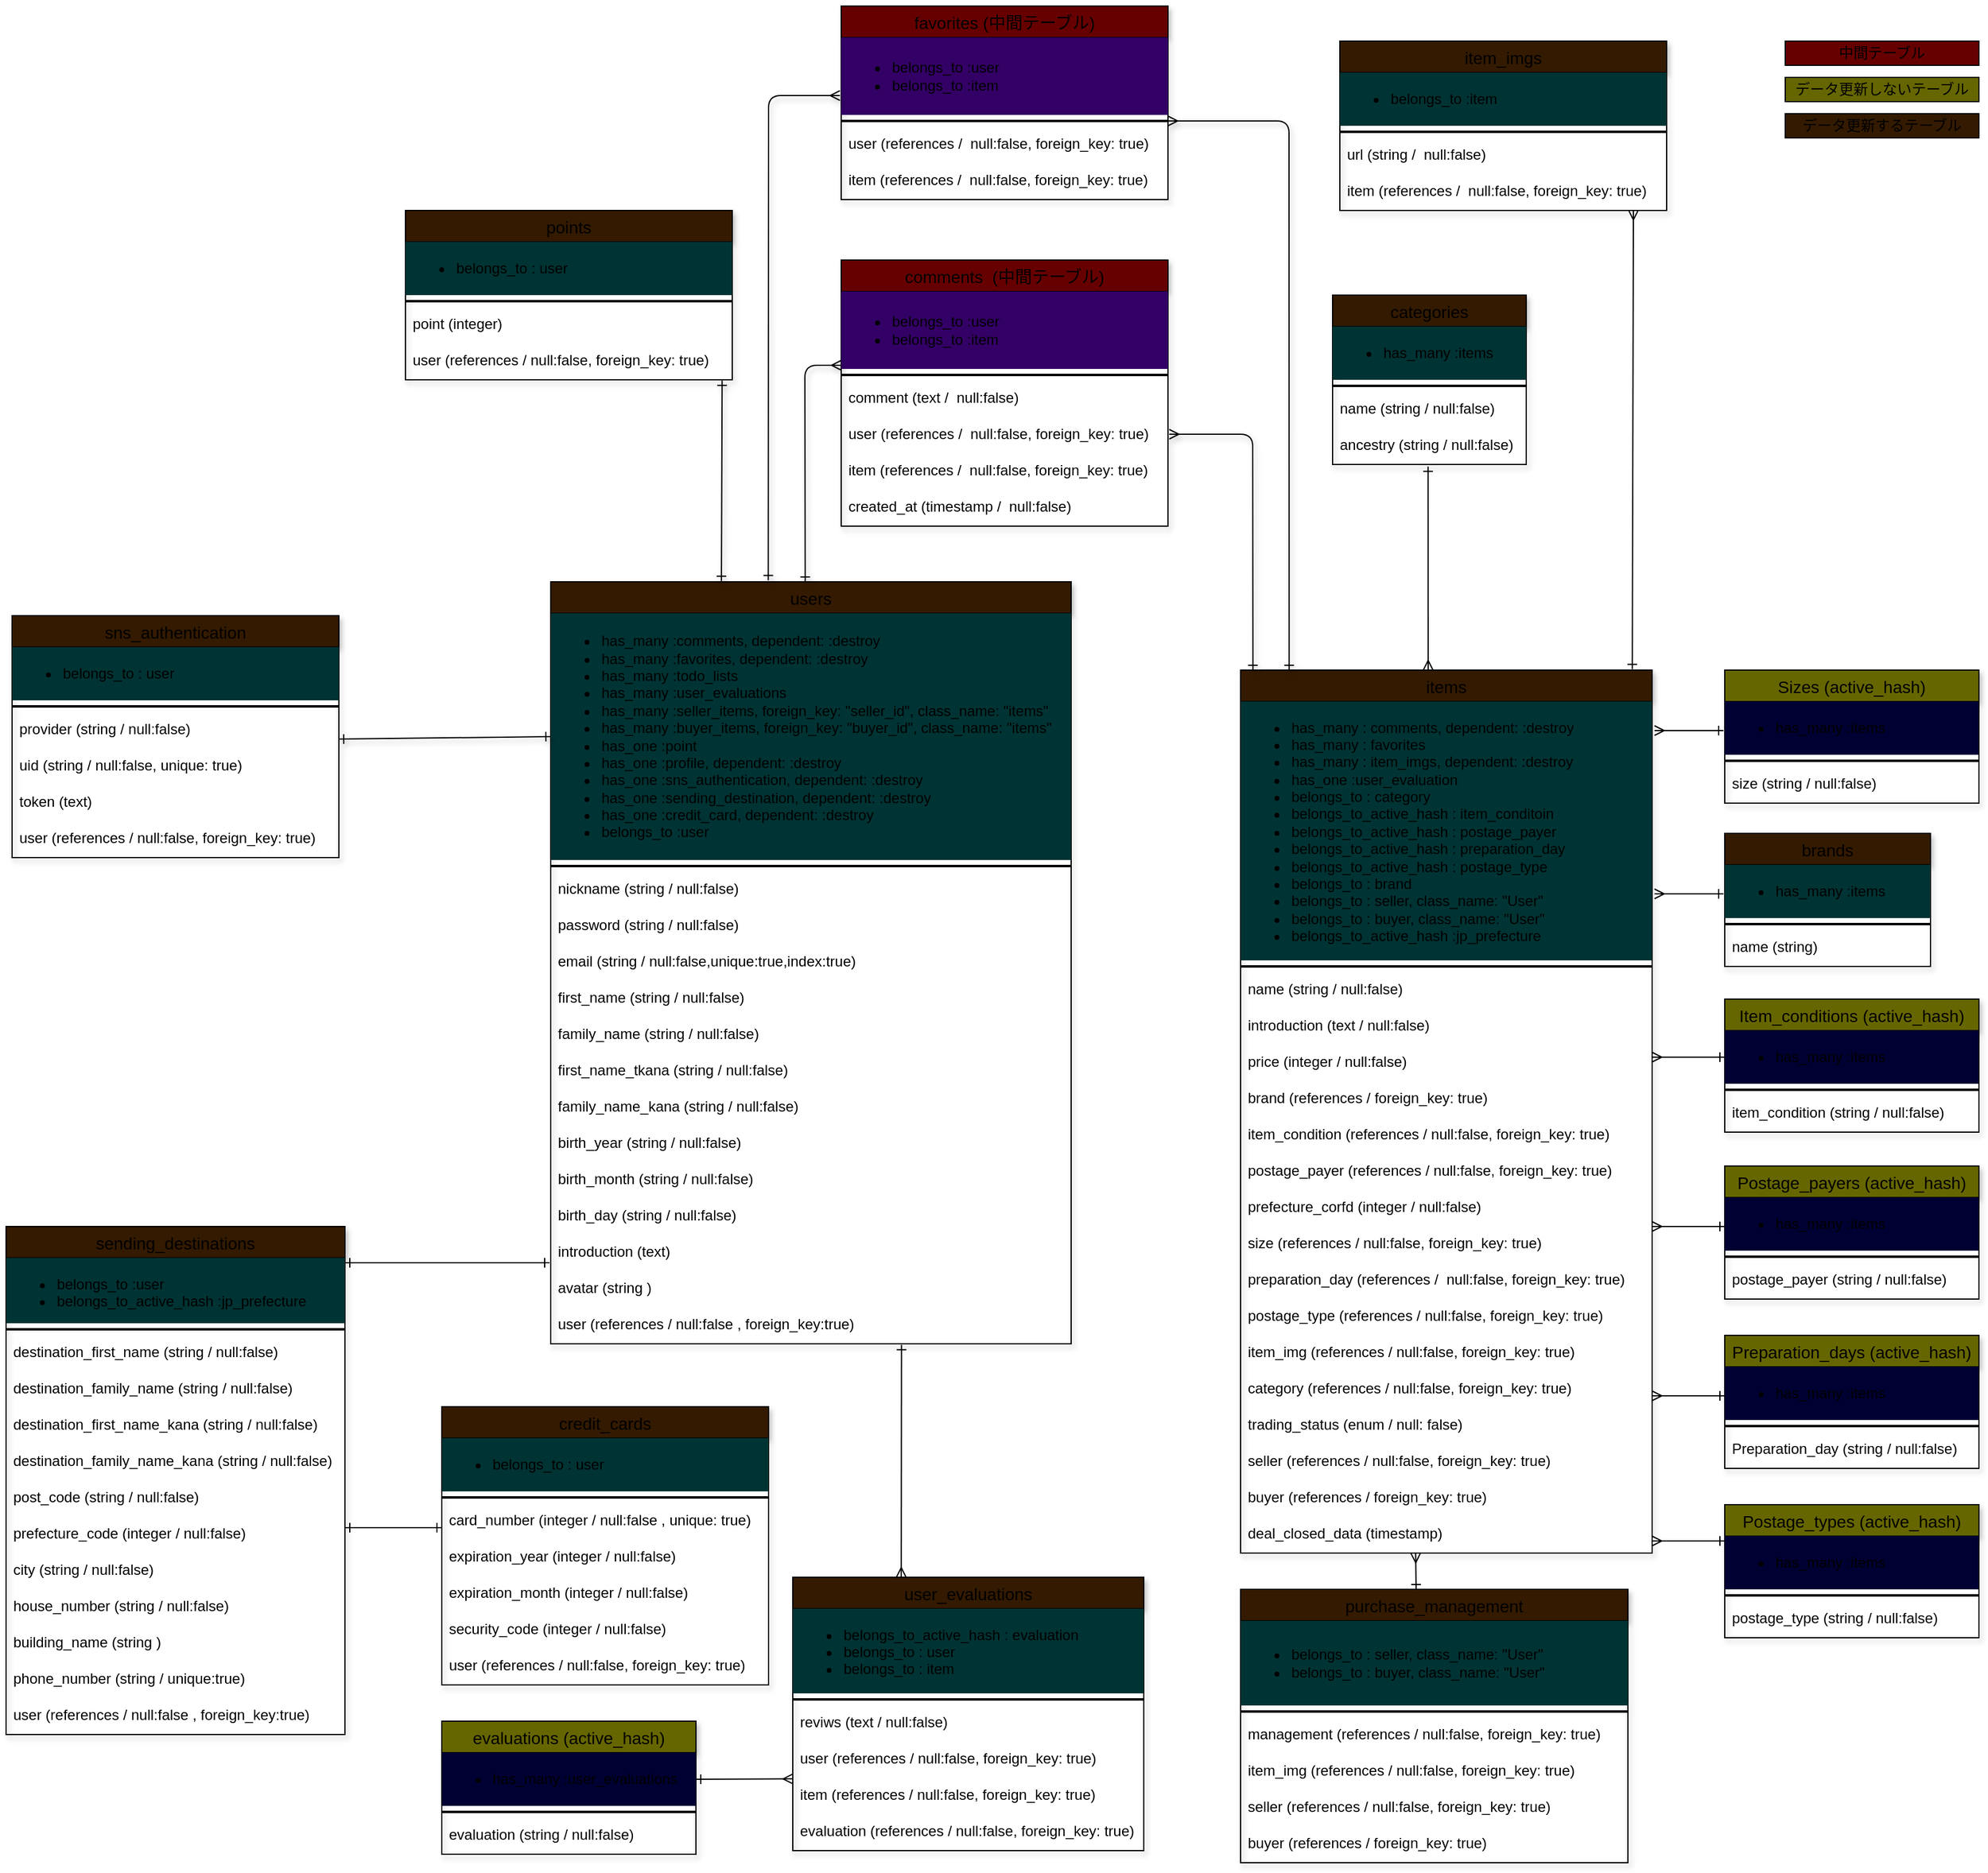 <mxfile version="13.6.5">
    <diagram id="ypBz1c1ffzM5y-je0Srr" name="ページ1">
        <mxGraphModel dx="1105" dy="2814" grid="1" gridSize="10" guides="1" tooltips="1" connect="1" arrows="0" fold="1" page="1" pageScale="1" pageWidth="827" pageHeight="1169" math="0" shadow="0">
            <root>
                <mxCell id="0"/>
                <mxCell id="1" parent="0"/>
                <mxCell id="211" value="items" style="swimlane;fontStyle=0;childLayout=stackLayout;horizontal=1;startSize=26;horizontalStack=0;resizeParent=1;resizeParentMax=0;resizeLast=0;collapsible=1;marginBottom=0;align=center;fontSize=14;shadow=1;fillColor=#331A00;" parent="1" vertex="1">
                    <mxGeometry x="200" y="-990" width="340" height="730" as="geometry">
                        <mxRectangle x="170" y="130" width="50" height="26" as="alternateBounds"/>
                    </mxGeometry>
                </mxCell>
                <mxCell id="212" value="&lt;ul&gt;&lt;li style=&quot;box-sizing: inherit ; margin: 0px ; padding-top: 0px ; padding-bottom: 0px&quot;&gt;has_many : comments, dependent: :destroy&lt;/li&gt;&lt;li style=&quot;box-sizing: inherit ; margin: 0px ; padding-top: 0px ; padding-bottom: 0px&quot;&gt;has_many : favorites&lt;/li&gt;&lt;li style=&quot;box-sizing: inherit ; margin: 0px ; padding-top: 0px ; padding-bottom: 0px&quot;&gt;has_many : item_imgs, dependent: :destroy&lt;/li&gt;&lt;li style=&quot;box-sizing: inherit ; margin: 0px ; padding-top: 0px ; padding-bottom: 0px&quot;&gt;has_one :user_evaluation&lt;/li&gt;&lt;li style=&quot;box-sizing: inherit ; margin: 0px ; padding-top: 0px ; padding-bottom: 0px&quot;&gt;belongs_to : category&lt;/li&gt;&lt;li style=&quot;box-sizing: inherit ; margin: 0px ; padding-top: 0px ; padding-bottom: 0px&quot;&gt;belongs_to_active_hash : item_conditoin&lt;br&gt;&lt;/li&gt;&lt;li style=&quot;box-sizing: inherit ; margin: 0px ; padding-top: 0px ; padding-bottom: 0px&quot;&gt;belongs_to_active_hash : postage_payer&lt;br&gt;&lt;/li&gt;&lt;li style=&quot;box-sizing: inherit ; margin: 0px ; padding-top: 0px ; padding-bottom: 0px&quot;&gt;belongs_to_active_hash : preparation_day&lt;br&gt;&lt;/li&gt;&lt;li style=&quot;box-sizing: inherit ; margin: 0px ; padding-top: 0px ; padding-bottom: 0px&quot;&gt;belongs_to_active_hash : postage_type&lt;br&gt;&lt;/li&gt;&lt;li style=&quot;box-sizing: inherit ; margin: 0px ; padding-top: 0px ; padding-bottom: 0px&quot;&gt;belongs_to : brand&lt;br&gt;&lt;/li&gt;&lt;li style=&quot;box-sizing: inherit ; margin: 0px ; padding-top: 0px ; padding-bottom: 0px&quot;&gt;belongs_to : seller, class_name: &quot;User&quot;&lt;/li&gt;&lt;li style=&quot;box-sizing: inherit ; margin: 0px ; padding-top: 0px ; padding-bottom: 0px&quot;&gt;belongs_to : buyer, class_name: &quot;User&quot;&lt;/li&gt;&lt;li style=&quot;box-sizing: inherit ; margin: 0px ; padding-top: 0px ; padding-bottom: 0px&quot;&gt;belongs_to_active_hash :jp_prefecture&lt;/li&gt;&lt;/ul&gt;" style="text;strokeColor=none;fillColor=#003333;html=1;whiteSpace=wrap;verticalAlign=middle;overflow=hidden;" parent="211" vertex="1">
                    <mxGeometry y="26" width="340" height="214" as="geometry"/>
                </mxCell>
                <mxCell id="213" value="" style="line;strokeWidth=2;html=1;" parent="211" vertex="1">
                    <mxGeometry y="240" width="340" height="10" as="geometry"/>
                </mxCell>
                <mxCell id="214" value="name (string / null:false)" style="text;strokeColor=none;fillColor=none;spacingLeft=4;spacingRight=4;overflow=hidden;rotatable=0;points=[[0,0.5],[1,0.5]];portConstraint=eastwest;fontSize=12;" parent="211" vertex="1">
                    <mxGeometry y="250" width="340" height="30" as="geometry"/>
                </mxCell>
                <mxCell id="215" value="introduction (text / null:false)" style="text;strokeColor=none;fillColor=none;spacingLeft=4;spacingRight=4;overflow=hidden;rotatable=0;points=[[0,0.5],[1,0.5]];portConstraint=eastwest;fontSize=12;" parent="211" vertex="1">
                    <mxGeometry y="280" width="340" height="30" as="geometry"/>
                </mxCell>
                <mxCell id="216" value="price (integer / null:false)" style="text;strokeColor=none;fillColor=none;spacingLeft=4;spacingRight=4;overflow=hidden;rotatable=0;points=[[0,0.5],[1,0.5]];portConstraint=eastwest;fontSize=12;" parent="211" vertex="1">
                    <mxGeometry y="310" width="340" height="30" as="geometry"/>
                </mxCell>
                <mxCell id="217" value="brand (references / foreign_key: true)" style="text;strokeColor=none;fillColor=none;spacingLeft=4;spacingRight=4;overflow=hidden;rotatable=0;points=[[0,0.5],[1,0.5]];portConstraint=eastwest;fontSize=12;" parent="211" vertex="1">
                    <mxGeometry y="340" width="340" height="30" as="geometry"/>
                </mxCell>
                <mxCell id="218" value="item_condition (references / null:false, foreign_key: true)" style="text;strokeColor=none;fillColor=none;spacingLeft=4;spacingRight=4;overflow=hidden;rotatable=0;points=[[0,0.5],[1,0.5]];portConstraint=eastwest;fontSize=12;" parent="211" vertex="1">
                    <mxGeometry y="370" width="340" height="30" as="geometry"/>
                </mxCell>
                <mxCell id="219" style="edgeStyle=orthogonalEdgeStyle;rounded=0;orthogonalLoop=1;jettySize=auto;html=1;exitX=0.5;exitY=1;exitDx=0;exitDy=0;" parent="211" source="212" target="212" edge="1">
                    <mxGeometry relative="1" as="geometry"/>
                </mxCell>
                <mxCell id="220" value="postage_payer (references / null:false, foreign_key: true)" style="text;strokeColor=none;fillColor=none;spacingLeft=4;spacingRight=4;overflow=hidden;rotatable=0;points=[[0,0.5],[1,0.5]];portConstraint=eastwest;fontSize=12;" parent="211" vertex="1">
                    <mxGeometry y="400" width="340" height="30" as="geometry"/>
                </mxCell>
                <mxCell id="221" value="prefecture_corfd (integer / null:false)" style="text;strokeColor=none;fillColor=none;spacingLeft=4;spacingRight=4;overflow=hidden;rotatable=0;points=[[0,0.5],[1,0.5]];portConstraint=eastwest;fontSize=12;" parent="211" vertex="1">
                    <mxGeometry y="430" width="340" height="30" as="geometry"/>
                </mxCell>
                <mxCell id="222" value="size (references / null:false, foreign_key: true)" style="text;strokeColor=none;fillColor=none;spacingLeft=4;spacingRight=4;overflow=hidden;rotatable=0;points=[[0,0.5],[1,0.5]];portConstraint=eastwest;fontSize=12;" parent="211" vertex="1">
                    <mxGeometry y="460" width="340" height="30" as="geometry"/>
                </mxCell>
                <mxCell id="223" value="preparation_day (references /  null:false, foreign_key: true)" style="text;strokeColor=none;fillColor=none;spacingLeft=4;spacingRight=4;overflow=hidden;rotatable=0;points=[[0,0.5],[1,0.5]];portConstraint=eastwest;fontSize=12;" parent="211" vertex="1">
                    <mxGeometry y="490" width="340" height="30" as="geometry"/>
                </mxCell>
                <mxCell id="224" value="postage_type (references / null:false, foreign_key: true)" style="text;strokeColor=none;fillColor=none;spacingLeft=4;spacingRight=4;overflow=hidden;rotatable=0;points=[[0,0.5],[1,0.5]];portConstraint=eastwest;fontSize=12;" parent="211" vertex="1">
                    <mxGeometry y="520" width="340" height="30" as="geometry"/>
                </mxCell>
                <mxCell id="227" value="item_img (references / null:false, foreign_key: true)" style="text;strokeColor=none;fillColor=none;spacingLeft=4;spacingRight=4;overflow=hidden;rotatable=0;points=[[0,0.5],[1,0.5]];portConstraint=eastwest;fontSize=12;" parent="211" vertex="1">
                    <mxGeometry y="550" width="340" height="30" as="geometry"/>
                </mxCell>
                <mxCell id="228" value="category (references / null:false, foreign_key: true)" style="text;strokeColor=none;fillColor=none;spacingLeft=4;spacingRight=4;overflow=hidden;rotatable=0;points=[[0,0.5],[1,0.5]];portConstraint=eastwest;fontSize=12;" parent="211" vertex="1">
                    <mxGeometry y="580" width="340" height="30" as="geometry"/>
                </mxCell>
                <mxCell id="229" value="trading_status (enum / null: false)" style="text;strokeColor=none;fillColor=none;spacingLeft=4;spacingRight=4;overflow=hidden;rotatable=0;points=[[0,0.5],[1,0.5]];portConstraint=eastwest;fontSize=12;" parent="211" vertex="1">
                    <mxGeometry y="610" width="340" height="30" as="geometry"/>
                </mxCell>
                <mxCell id="230" value="seller (references / null:false, foreign_key: true)" style="text;strokeColor=none;fillColor=none;spacingLeft=4;spacingRight=4;overflow=hidden;rotatable=0;points=[[0,0.5],[1,0.5]];portConstraint=eastwest;fontSize=12;" parent="211" vertex="1">
                    <mxGeometry y="640" width="340" height="30" as="geometry"/>
                </mxCell>
                <mxCell id="231" value="buyer (references / foreign_key: true)" style="text;strokeColor=none;fillColor=none;spacingLeft=4;spacingRight=4;overflow=hidden;rotatable=0;points=[[0,0.5],[1,0.5]];portConstraint=eastwest;fontSize=12;" parent="211" vertex="1">
                    <mxGeometry y="670" width="340" height="30" as="geometry"/>
                </mxCell>
                <mxCell id="232" value="deal_closed_data (timestamp)" style="text;strokeColor=none;fillColor=none;spacingLeft=4;spacingRight=4;overflow=hidden;rotatable=0;points=[[0,0.5],[1,0.5]];portConstraint=eastwest;fontSize=12;" parent="211" vertex="1">
                    <mxGeometry y="700" width="340" height="30" as="geometry"/>
                </mxCell>
                <mxCell id="125" value="users" style="swimlane;fontStyle=0;childLayout=stackLayout;horizontal=1;startSize=26;horizontalStack=0;resizeParent=1;resizeParentMax=0;resizeLast=0;collapsible=1;marginBottom=0;align=center;fontSize=14;shadow=1;fillColor=#331A00;" parent="1" vertex="1">
                    <mxGeometry x="-370" y="-1063" width="430" height="630" as="geometry">
                        <mxRectangle x="170" y="130" width="50" height="26" as="alternateBounds"/>
                    </mxGeometry>
                </mxCell>
                <mxCell id="126" value="&lt;ul&gt;&lt;li style=&quot;box-sizing: inherit ; margin: 0px ; padding-top: 0px ; padding-bottom: 0px&quot;&gt;has_many :comments, dependent: :destroy&lt;/li&gt;&lt;li style=&quot;box-sizing: inherit ; margin: 0px ; padding-top: 0px ; padding-bottom: 0px&quot;&gt;has_many :favorites, dependent: :destroy&lt;/li&gt;&lt;li style=&quot;box-sizing: inherit ; margin: 0px ; padding-top: 0px ; padding-bottom: 0px&quot;&gt;has_many :todo_lists&lt;/li&gt;&lt;li style=&quot;box-sizing: inherit ; margin: 0px ; padding-top: 0px ; padding-bottom: 0px&quot;&gt;has_many :user_evaluations&lt;/li&gt;&lt;li style=&quot;box-sizing: inherit ; margin: 0px ; padding-top: 0px ; padding-bottom: 0px&quot;&gt;has_many :seller_items, foreign_key: &quot;seller_id&quot;, class_name: &quot;items&quot;&lt;/li&gt;&lt;li style=&quot;box-sizing: inherit ; margin: 0px ; padding-top: 0px ; padding-bottom: 0px&quot;&gt;has_many :buyer_items, foreign_key: &quot;buyer_id&quot;, class_name: &quot;items&quot;&lt;/li&gt;&lt;li style=&quot;box-sizing: inherit ; margin: 0px ; padding-top: 0px ; padding-bottom: 0px&quot;&gt;has_one :point&lt;/li&gt;&lt;li style=&quot;box-sizing: inherit ; margin: 0px ; padding-top: 0px ; padding-bottom: 0px&quot;&gt;has_one :profile, dependent: :destroy&lt;/li&gt;&lt;li style=&quot;box-sizing: inherit ; margin: 0px ; padding-top: 0px ; padding-bottom: 0px&quot;&gt;has_one :sns_authentication, dependent: :destroy&lt;/li&gt;&lt;li style=&quot;box-sizing: inherit ; margin: 0px ; padding-top: 0px ; padding-bottom: 0px&quot;&gt;has_one :sending_destination, dependent: :destroy&lt;/li&gt;&lt;li style=&quot;box-sizing: inherit ; margin: 0px ; padding-top: 0px ; padding-bottom: 0px&quot;&gt;has_one :credit_card, dependent: :destroy&lt;/li&gt;&lt;li style=&quot;padding-top: 0px ; padding-bottom: 0px ; box-sizing: inherit ; margin: 0px&quot;&gt;belongs_to :user&lt;/li&gt;&lt;/ul&gt;" style="text;strokeColor=none;fillColor=#003333;html=1;whiteSpace=wrap;verticalAlign=middle;overflow=hidden;" parent="125" vertex="1">
                    <mxGeometry y="26" width="430" height="204" as="geometry"/>
                </mxCell>
                <mxCell id="127" value="" style="line;strokeWidth=2;html=1;" parent="125" vertex="1">
                    <mxGeometry y="230" width="430" height="10" as="geometry"/>
                </mxCell>
                <mxCell id="128" value="nickname (string / null:false)" style="text;strokeColor=none;fillColor=none;spacingLeft=4;spacingRight=4;overflow=hidden;rotatable=0;points=[[0,0.5],[1,0.5]];portConstraint=eastwest;fontSize=12;" parent="125" vertex="1">
                    <mxGeometry y="240" width="430" height="30" as="geometry"/>
                </mxCell>
                <mxCell id="129" value="password (string / null:false)" style="text;strokeColor=none;fillColor=none;spacingLeft=4;spacingRight=4;overflow=hidden;rotatable=0;points=[[0,0.5],[1,0.5]];portConstraint=eastwest;fontSize=12;" parent="125" vertex="1">
                    <mxGeometry y="270" width="430" height="30" as="geometry"/>
                </mxCell>
                <mxCell id="130" value="email (string / null:false,unique:true,index:true)" style="text;strokeColor=none;fillColor=none;spacingLeft=4;spacingRight=4;overflow=hidden;rotatable=0;points=[[0,0.5],[1,0.5]];portConstraint=eastwest;fontSize=12;" parent="125" vertex="1">
                    <mxGeometry y="300" width="430" height="30" as="geometry"/>
                </mxCell>
                <mxCell id="138" style="edgeStyle=orthogonalEdgeStyle;rounded=0;orthogonalLoop=1;jettySize=auto;html=1;exitX=0.5;exitY=1;exitDx=0;exitDy=0;" parent="125" source="126" target="126" edge="1">
                    <mxGeometry relative="1" as="geometry"/>
                </mxCell>
                <mxCell id="142" value="first_name (string / null:false)" style="text;strokeColor=none;fillColor=none;spacingLeft=4;spacingRight=4;overflow=hidden;rotatable=0;points=[[0,0.5],[1,0.5]];portConstraint=eastwest;fontSize=12;" parent="125" vertex="1">
                    <mxGeometry y="330" width="430" height="30" as="geometry"/>
                </mxCell>
                <mxCell id="143" value="family_name (string / null:false)" style="text;strokeColor=none;fillColor=none;spacingLeft=4;spacingRight=4;overflow=hidden;rotatable=0;points=[[0,0.5],[1,0.5]];portConstraint=eastwest;fontSize=12;" parent="125" vertex="1">
                    <mxGeometry y="360" width="430" height="30" as="geometry"/>
                </mxCell>
                <mxCell id="173" value="first_name_tkana (string / null:false)" style="text;strokeColor=none;fillColor=none;spacingLeft=4;spacingRight=4;overflow=hidden;rotatable=0;points=[[0,0.5],[1,0.5]];portConstraint=eastwest;fontSize=12;" parent="125" vertex="1">
                    <mxGeometry y="390" width="430" height="30" as="geometry"/>
                </mxCell>
                <mxCell id="174" value="family_name_kana (string / null:false)" style="text;strokeColor=none;fillColor=none;spacingLeft=4;spacingRight=4;overflow=hidden;rotatable=0;points=[[0,0.5],[1,0.5]];portConstraint=eastwest;fontSize=12;" parent="125" vertex="1">
                    <mxGeometry y="420" width="430" height="30" as="geometry"/>
                </mxCell>
                <mxCell id="144" value="birth_year (string / null:false)" style="text;strokeColor=none;fillColor=none;spacingLeft=4;spacingRight=4;overflow=hidden;rotatable=0;points=[[0,0.5],[1,0.5]];portConstraint=eastwest;fontSize=12;" parent="125" vertex="1">
                    <mxGeometry y="450" width="430" height="30" as="geometry"/>
                </mxCell>
                <mxCell id="146" value="birth_month (string / null:false)" style="text;strokeColor=none;fillColor=none;spacingLeft=4;spacingRight=4;overflow=hidden;rotatable=0;points=[[0,0.5],[1,0.5]];portConstraint=eastwest;fontSize=12;" parent="125" vertex="1">
                    <mxGeometry y="480" width="430" height="30" as="geometry"/>
                </mxCell>
                <mxCell id="147" value="birth_day (string / null:false)" style="text;strokeColor=none;fillColor=none;spacingLeft=4;spacingRight=4;overflow=hidden;rotatable=0;points=[[0,0.5],[1,0.5]];portConstraint=eastwest;fontSize=12;" parent="125" vertex="1">
                    <mxGeometry y="510" width="430" height="30" as="geometry"/>
                </mxCell>
                <mxCell id="148" value="introduction (text)" style="text;strokeColor=none;fillColor=none;spacingLeft=4;spacingRight=4;overflow=hidden;rotatable=0;points=[[0,0.5],[1,0.5]];portConstraint=eastwest;fontSize=12;" parent="125" vertex="1">
                    <mxGeometry y="540" width="430" height="30" as="geometry"/>
                </mxCell>
                <mxCell id="149" value="avatar (string )" style="text;strokeColor=none;fillColor=none;spacingLeft=4;spacingRight=4;overflow=hidden;rotatable=0;points=[[0,0.5],[1,0.5]];portConstraint=eastwest;fontSize=12;" parent="125" vertex="1">
                    <mxGeometry y="570" width="430" height="30" as="geometry"/>
                </mxCell>
                <mxCell id="150" value="user (references / null:false , foreign_key:true)" style="text;strokeColor=none;fillColor=none;spacingLeft=4;spacingRight=4;overflow=hidden;rotatable=0;points=[[0,0.5],[1,0.5]];portConstraint=eastwest;fontSize=12;" parent="125" vertex="1">
                    <mxGeometry y="600" width="430" height="30" as="geometry"/>
                </mxCell>
                <mxCell id="320" value="中間テーブル" style="whiteSpace=wrap;html=1;align=center;fillColor=#660000;" parent="1" vertex="1">
                    <mxGeometry x="650" y="-1510" width="160" height="20" as="geometry"/>
                </mxCell>
                <mxCell id="321" value="データ更新しないテーブル" style="whiteSpace=wrap;html=1;align=center;fillColor=#666600;" parent="1" vertex="1">
                    <mxGeometry x="650" y="-1480" width="160" height="20" as="geometry"/>
                </mxCell>
                <mxCell id="322" value="データ更新するテーブル" style="whiteSpace=wrap;html=1;align=center;fillColor=#331A00;" parent="1" vertex="1">
                    <mxGeometry x="650" y="-1450" width="160" height="20" as="geometry"/>
                </mxCell>
                <mxCell id="283" value="Sizes (active_hash)" style="swimlane;fontStyle=0;childLayout=stackLayout;horizontal=1;startSize=26;horizontalStack=0;resizeParent=1;resizeParentMax=0;resizeLast=0;collapsible=1;marginBottom=0;align=center;fontSize=14;shadow=1;fillColor=#666600;" parent="1" vertex="1">
                    <mxGeometry x="600" y="-990" width="210" height="110" as="geometry">
                        <mxRectangle x="170" y="130" width="50" height="26" as="alternateBounds"/>
                    </mxGeometry>
                </mxCell>
                <mxCell id="284" value="&lt;ul&gt;&lt;li style=&quot;box-sizing: inherit ; margin: 0px ; padding-top: 0px ; padding-bottom: 0px&quot;&gt;has_many :items&lt;/li&gt;&lt;/ul&gt;" style="text;strokeColor=none;fillColor=#000033;html=1;whiteSpace=wrap;verticalAlign=middle;overflow=hidden;" parent="283" vertex="1">
                    <mxGeometry y="26" width="210" height="44" as="geometry"/>
                </mxCell>
                <mxCell id="285" value="" style="line;strokeWidth=2;html=1;" parent="283" vertex="1">
                    <mxGeometry y="70" width="210" height="10" as="geometry"/>
                </mxCell>
                <mxCell id="286" value="size (string / null:false)" style="text;strokeColor=none;fillColor=none;spacingLeft=4;spacingRight=4;overflow=hidden;rotatable=0;points=[[0,0.5],[1,0.5]];portConstraint=eastwest;fontSize=12;" parent="283" vertex="1">
                    <mxGeometry y="80" width="210" height="30" as="geometry"/>
                </mxCell>
                <mxCell id="287" style="edgeStyle=orthogonalEdgeStyle;rounded=0;orthogonalLoop=1;jettySize=auto;html=1;exitX=0.5;exitY=1;exitDx=0;exitDy=0;" parent="283" source="284" target="284" edge="1">
                    <mxGeometry relative="1" as="geometry"/>
                </mxCell>
                <mxCell id="233" value="brands" style="swimlane;fontStyle=0;childLayout=stackLayout;horizontal=1;startSize=26;horizontalStack=0;resizeParent=1;resizeParentMax=0;resizeLast=0;collapsible=1;marginBottom=0;align=center;fontSize=14;shadow=1;fillColor=#331A00;" parent="1" vertex="1">
                    <mxGeometry x="600" y="-855" width="170" height="110" as="geometry">
                        <mxRectangle x="170" y="130" width="50" height="26" as="alternateBounds"/>
                    </mxGeometry>
                </mxCell>
                <mxCell id="234" value="&lt;ul&gt;&lt;li style=&quot;box-sizing: inherit ; margin: 0px ; padding-top: 0px ; padding-bottom: 0px&quot;&gt;has_many :items&lt;/li&gt;&lt;/ul&gt;" style="text;strokeColor=none;fillColor=#003333;html=1;whiteSpace=wrap;verticalAlign=middle;overflow=hidden;" parent="233" vertex="1">
                    <mxGeometry y="26" width="170" height="44" as="geometry"/>
                </mxCell>
                <mxCell id="235" value="" style="line;strokeWidth=2;html=1;" parent="233" vertex="1">
                    <mxGeometry y="70" width="170" height="10" as="geometry"/>
                </mxCell>
                <mxCell id="236" value="name (string)" style="text;strokeColor=none;fillColor=none;spacingLeft=4;spacingRight=4;overflow=hidden;rotatable=0;points=[[0,0.5],[1,0.5]];portConstraint=eastwest;fontSize=12;" parent="233" vertex="1">
                    <mxGeometry y="80" width="170" height="30" as="geometry"/>
                </mxCell>
                <mxCell id="237" style="edgeStyle=orthogonalEdgeStyle;rounded=0;orthogonalLoop=1;jettySize=auto;html=1;exitX=0.5;exitY=1;exitDx=0;exitDy=0;" parent="233" source="234" target="234" edge="1">
                    <mxGeometry relative="1" as="geometry"/>
                </mxCell>
                <mxCell id="288" value="Item_conditions (active_hash)" style="swimlane;fontStyle=0;childLayout=stackLayout;horizontal=1;startSize=26;horizontalStack=0;resizeParent=1;resizeParentMax=0;resizeLast=0;collapsible=1;marginBottom=0;align=center;fontSize=14;shadow=1;fillColor=#666600;" parent="1" vertex="1">
                    <mxGeometry x="600" y="-718" width="210" height="110" as="geometry">
                        <mxRectangle x="170" y="130" width="50" height="26" as="alternateBounds"/>
                    </mxGeometry>
                </mxCell>
                <mxCell id="289" value="&lt;ul&gt;&lt;li style=&quot;box-sizing: inherit ; margin: 0px ; padding-top: 0px ; padding-bottom: 0px&quot;&gt;has_many :items&lt;/li&gt;&lt;/ul&gt;" style="text;strokeColor=none;fillColor=#000033;html=1;whiteSpace=wrap;verticalAlign=middle;overflow=hidden;" parent="288" vertex="1">
                    <mxGeometry y="26" width="210" height="44" as="geometry"/>
                </mxCell>
                <mxCell id="290" value="" style="line;strokeWidth=2;html=1;" parent="288" vertex="1">
                    <mxGeometry y="70" width="210" height="10" as="geometry"/>
                </mxCell>
                <mxCell id="291" value="item_condition (string / null:false)" style="text;strokeColor=none;fillColor=none;spacingLeft=4;spacingRight=4;overflow=hidden;rotatable=0;points=[[0,0.5],[1,0.5]];portConstraint=eastwest;fontSize=12;" parent="288" vertex="1">
                    <mxGeometry y="80" width="210" height="30" as="geometry"/>
                </mxCell>
                <mxCell id="292" style="edgeStyle=orthogonalEdgeStyle;rounded=0;orthogonalLoop=1;jettySize=auto;html=1;exitX=0.5;exitY=1;exitDx=0;exitDy=0;" parent="288" source="289" target="289" edge="1">
                    <mxGeometry relative="1" as="geometry"/>
                </mxCell>
                <mxCell id="293" value="Postage_payers (active_hash)" style="swimlane;fontStyle=0;childLayout=stackLayout;horizontal=1;startSize=26;horizontalStack=0;resizeParent=1;resizeParentMax=0;resizeLast=0;collapsible=1;marginBottom=0;align=center;fontSize=14;shadow=1;fillColor=#666600;" parent="1" vertex="1">
                    <mxGeometry x="600" y="-580" width="210" height="110" as="geometry">
                        <mxRectangle x="170" y="130" width="50" height="26" as="alternateBounds"/>
                    </mxGeometry>
                </mxCell>
                <mxCell id="294" value="&lt;ul&gt;&lt;li style=&quot;box-sizing: inherit ; margin: 0px ; padding-top: 0px ; padding-bottom: 0px&quot;&gt;has_many :items&lt;/li&gt;&lt;/ul&gt;" style="text;strokeColor=none;fillColor=#000033;html=1;whiteSpace=wrap;verticalAlign=middle;overflow=hidden;" parent="293" vertex="1">
                    <mxGeometry y="26" width="210" height="44" as="geometry"/>
                </mxCell>
                <mxCell id="295" value="" style="line;strokeWidth=2;html=1;" parent="293" vertex="1">
                    <mxGeometry y="70" width="210" height="10" as="geometry"/>
                </mxCell>
                <mxCell id="296" value="postage_payer (string / null:false)" style="text;strokeColor=none;fillColor=none;spacingLeft=4;spacingRight=4;overflow=hidden;rotatable=0;points=[[0,0.5],[1,0.5]];portConstraint=eastwest;fontSize=12;" parent="293" vertex="1">
                    <mxGeometry y="80" width="210" height="30" as="geometry"/>
                </mxCell>
                <mxCell id="297" style="edgeStyle=orthogonalEdgeStyle;rounded=0;orthogonalLoop=1;jettySize=auto;html=1;exitX=0.5;exitY=1;exitDx=0;exitDy=0;" parent="293" source="294" target="294" edge="1">
                    <mxGeometry relative="1" as="geometry"/>
                </mxCell>
                <mxCell id="298" value="Preparation_days (active_hash)" style="swimlane;fontStyle=0;childLayout=stackLayout;horizontal=1;startSize=26;horizontalStack=0;resizeParent=1;resizeParentMax=0;resizeLast=0;collapsible=1;marginBottom=0;align=center;fontSize=14;shadow=1;fillColor=#666600;" parent="1" vertex="1">
                    <mxGeometry x="600" y="-440" width="210" height="110" as="geometry">
                        <mxRectangle x="170" y="130" width="50" height="26" as="alternateBounds"/>
                    </mxGeometry>
                </mxCell>
                <mxCell id="299" value="&lt;ul&gt;&lt;li style=&quot;box-sizing: inherit ; margin: 0px ; padding-top: 0px ; padding-bottom: 0px&quot;&gt;has_many :items&lt;/li&gt;&lt;/ul&gt;" style="text;strokeColor=none;fillColor=#000033;html=1;whiteSpace=wrap;verticalAlign=middle;overflow=hidden;" parent="298" vertex="1">
                    <mxGeometry y="26" width="210" height="44" as="geometry"/>
                </mxCell>
                <mxCell id="300" value="" style="line;strokeWidth=2;html=1;" parent="298" vertex="1">
                    <mxGeometry y="70" width="210" height="10" as="geometry"/>
                </mxCell>
                <mxCell id="301" value="Preparation_day (string / null:false)" style="text;strokeColor=none;fillColor=none;spacingLeft=4;spacingRight=4;overflow=hidden;rotatable=0;points=[[0,0.5],[1,0.5]];portConstraint=eastwest;fontSize=12;" parent="298" vertex="1">
                    <mxGeometry y="80" width="210" height="30" as="geometry"/>
                </mxCell>
                <mxCell id="302" style="edgeStyle=orthogonalEdgeStyle;rounded=0;orthogonalLoop=1;jettySize=auto;html=1;exitX=0.5;exitY=1;exitDx=0;exitDy=0;" parent="298" source="299" target="299" edge="1">
                    <mxGeometry relative="1" as="geometry"/>
                </mxCell>
                <mxCell id="323" value="Postage_types (active_hash)" style="swimlane;fontStyle=0;childLayout=stackLayout;horizontal=1;startSize=26;horizontalStack=0;resizeParent=1;resizeParentMax=0;resizeLast=0;collapsible=1;marginBottom=0;align=center;fontSize=14;shadow=1;fillColor=#666600;" parent="1" vertex="1">
                    <mxGeometry x="600" y="-300" width="210" height="110" as="geometry">
                        <mxRectangle x="170" y="130" width="50" height="26" as="alternateBounds"/>
                    </mxGeometry>
                </mxCell>
                <mxCell id="324" value="&lt;ul&gt;&lt;li style=&quot;box-sizing: inherit ; margin: 0px ; padding-top: 0px ; padding-bottom: 0px&quot;&gt;has_many :items&lt;/li&gt;&lt;/ul&gt;" style="text;strokeColor=none;fillColor=#000033;html=1;whiteSpace=wrap;verticalAlign=middle;overflow=hidden;" parent="323" vertex="1">
                    <mxGeometry y="26" width="210" height="44" as="geometry"/>
                </mxCell>
                <mxCell id="325" value="" style="line;strokeWidth=2;html=1;" parent="323" vertex="1">
                    <mxGeometry y="70" width="210" height="10" as="geometry"/>
                </mxCell>
                <mxCell id="326" value="postage_type (string / null:false)" style="text;strokeColor=none;fillColor=none;spacingLeft=4;spacingRight=4;overflow=hidden;rotatable=0;points=[[0,0.5],[1,0.5]];portConstraint=eastwest;fontSize=12;" parent="323" vertex="1">
                    <mxGeometry y="80" width="210" height="30" as="geometry"/>
                </mxCell>
                <mxCell id="327" style="edgeStyle=orthogonalEdgeStyle;rounded=0;orthogonalLoop=1;jettySize=auto;html=1;exitX=0.5;exitY=1;exitDx=0;exitDy=0;" parent="323" source="324" target="324" edge="1">
                    <mxGeometry relative="1" as="geometry"/>
                </mxCell>
                <mxCell id="239" value="item_imgs" style="swimlane;fontStyle=0;childLayout=stackLayout;horizontal=1;startSize=26;horizontalStack=0;resizeParent=1;resizeParentMax=0;resizeLast=0;collapsible=1;marginBottom=0;align=center;fontSize=14;shadow=1;fillColor=#331A00;" parent="1" vertex="1">
                    <mxGeometry x="282" y="-1510" width="270" height="140" as="geometry">
                        <mxRectangle x="170" y="130" width="50" height="26" as="alternateBounds"/>
                    </mxGeometry>
                </mxCell>
                <mxCell id="240" value="&lt;ul&gt;&lt;li style=&quot;box-sizing: inherit ; margin: 0px ; padding-top: 0px ; padding-bottom: 0px&quot;&gt;belongs_to :item&lt;/li&gt;&lt;/ul&gt;" style="text;strokeColor=none;fillColor=#003333;html=1;whiteSpace=wrap;verticalAlign=middle;overflow=hidden;" parent="239" vertex="1">
                    <mxGeometry y="26" width="270" height="44" as="geometry"/>
                </mxCell>
                <mxCell id="241" value="" style="line;strokeWidth=2;html=1;" parent="239" vertex="1">
                    <mxGeometry y="70" width="270" height="10" as="geometry"/>
                </mxCell>
                <mxCell id="242" value="url (string /  null:false)" style="text;strokeColor=none;fillColor=none;spacingLeft=4;spacingRight=4;overflow=hidden;rotatable=0;points=[[0,0.5],[1,0.5]];portConstraint=eastwest;fontSize=12;" parent="239" vertex="1">
                    <mxGeometry y="80" width="270" height="30" as="geometry"/>
                </mxCell>
                <mxCell id="243" style="edgeStyle=orthogonalEdgeStyle;rounded=0;orthogonalLoop=1;jettySize=auto;html=1;exitX=0.5;exitY=1;exitDx=0;exitDy=0;" parent="239" source="240" target="240" edge="1">
                    <mxGeometry relative="1" as="geometry"/>
                </mxCell>
                <mxCell id="244" value="item (references /  null:false, foreign_key: true)" style="text;strokeColor=none;fillColor=none;spacingLeft=4;spacingRight=4;overflow=hidden;rotatable=0;points=[[0,0.5],[1,0.5]];portConstraint=eastwest;fontSize=12;" parent="239" vertex="1">
                    <mxGeometry y="110" width="270" height="30" as="geometry"/>
                </mxCell>
                <mxCell id="259" value="categories" style="swimlane;fontStyle=0;childLayout=stackLayout;horizontal=1;startSize=26;horizontalStack=0;resizeParent=1;resizeParentMax=0;resizeLast=0;collapsible=1;marginBottom=0;align=center;fontSize=14;shadow=1;fillColor=#331A00;" parent="1" vertex="1">
                    <mxGeometry x="276" y="-1300" width="160" height="140" as="geometry">
                        <mxRectangle x="170" y="130" width="50" height="26" as="alternateBounds"/>
                    </mxGeometry>
                </mxCell>
                <mxCell id="260" value="&lt;ul&gt;&lt;li style=&quot;box-sizing: inherit ; margin: 0px ; padding-top: 0px ; padding-bottom: 0px&quot;&gt;has_many :items&lt;/li&gt;&lt;/ul&gt;" style="text;strokeColor=none;fillColor=#003333;html=1;whiteSpace=wrap;verticalAlign=middle;overflow=hidden;" parent="259" vertex="1">
                    <mxGeometry y="26" width="160" height="44" as="geometry"/>
                </mxCell>
                <mxCell id="261" value="" style="line;strokeWidth=2;html=1;" parent="259" vertex="1">
                    <mxGeometry y="70" width="160" height="10" as="geometry"/>
                </mxCell>
                <mxCell id="262" value="name (string / null:false)" style="text;strokeColor=none;fillColor=none;spacingLeft=4;spacingRight=4;overflow=hidden;rotatable=0;points=[[0,0.5],[1,0.5]];portConstraint=eastwest;fontSize=12;" parent="259" vertex="1">
                    <mxGeometry y="80" width="160" height="30" as="geometry"/>
                </mxCell>
                <mxCell id="264" value="ancestry (string / null:false)" style="text;strokeColor=none;fillColor=none;spacingLeft=4;spacingRight=4;overflow=hidden;rotatable=0;points=[[0,0.5],[1,0.5]];portConstraint=eastwest;fontSize=12;" parent="259" vertex="1">
                    <mxGeometry y="110" width="160" height="30" as="geometry"/>
                </mxCell>
                <mxCell id="245" value="favorites (中間テーブル)" style="swimlane;fontStyle=0;childLayout=stackLayout;horizontal=1;startSize=26;horizontalStack=0;resizeParent=1;resizeParentMax=0;resizeLast=0;collapsible=1;marginBottom=0;align=center;fontSize=14;shadow=1;fillColor=#660000;" parent="1" vertex="1">
                    <mxGeometry x="-130" y="-1539" width="270" height="160" as="geometry">
                        <mxRectangle x="170" y="130" width="50" height="26" as="alternateBounds"/>
                    </mxGeometry>
                </mxCell>
                <mxCell id="246" value="&lt;ul&gt;&lt;li style=&quot;box-sizing: inherit ; margin: 0px ; padding-top: 0px ; padding-bottom: 0px&quot;&gt;belongs_to :user&lt;/li&gt;&lt;li style=&quot;padding-top: 0px ; padding-bottom: 0px ; box-sizing: inherit ; margin: 0px&quot;&gt;&lt;span&gt;belongs_to :item&lt;/span&gt;&lt;/li&gt;&lt;/ul&gt;" style="text;strokeColor=none;fillColor=#330066;html=1;whiteSpace=wrap;verticalAlign=middle;overflow=hidden;" parent="245" vertex="1">
                    <mxGeometry y="26" width="270" height="64" as="geometry"/>
                </mxCell>
                <mxCell id="247" value="" style="line;strokeWidth=2;html=1;" parent="245" vertex="1">
                    <mxGeometry y="90" width="270" height="10" as="geometry"/>
                </mxCell>
                <mxCell id="248" value="user (references /  null:false, foreign_key: true)" style="text;strokeColor=none;fillColor=none;spacingLeft=4;spacingRight=4;overflow=hidden;rotatable=0;points=[[0,0.5],[1,0.5]];portConstraint=eastwest;fontSize=12;" parent="245" vertex="1">
                    <mxGeometry y="100" width="270" height="30" as="geometry"/>
                </mxCell>
                <mxCell id="249" style="edgeStyle=orthogonalEdgeStyle;rounded=0;orthogonalLoop=1;jettySize=auto;html=1;exitX=0.5;exitY=1;exitDx=0;exitDy=0;" parent="245" edge="1">
                    <mxGeometry relative="1" as="geometry">
                        <mxPoint x="135" y="67.0" as="sourcePoint"/>
                        <mxPoint x="135" y="67.0" as="targetPoint"/>
                    </mxGeometry>
                </mxCell>
                <mxCell id="250" value="item (references /  null:false, foreign_key: true)" style="text;strokeColor=none;fillColor=none;spacingLeft=4;spacingRight=4;overflow=hidden;rotatable=0;points=[[0,0.5],[1,0.5]];portConstraint=eastwest;fontSize=12;" parent="245" vertex="1">
                    <mxGeometry y="130" width="270" height="30" as="geometry"/>
                </mxCell>
                <mxCell id="251" value="comments  (中間テーブル)" style="swimlane;fontStyle=0;childLayout=stackLayout;horizontal=1;startSize=26;horizontalStack=0;resizeParent=1;resizeParentMax=0;resizeLast=0;collapsible=1;marginBottom=0;align=center;fontSize=14;shadow=1;fillColor=#660000;" parent="1" vertex="1">
                    <mxGeometry x="-130" y="-1329" width="270" height="220" as="geometry">
                        <mxRectangle x="170" y="130" width="50" height="26" as="alternateBounds"/>
                    </mxGeometry>
                </mxCell>
                <mxCell id="252" value="&lt;ul&gt;&lt;li style=&quot;box-sizing: inherit ; margin: 0px ; padding-top: 0px ; padding-bottom: 0px&quot;&gt;belongs_to :user&lt;/li&gt;&lt;li style=&quot;padding-top: 0px ; padding-bottom: 0px ; box-sizing: inherit ; margin: 0px&quot;&gt;&lt;span&gt;belongs_to :item&lt;/span&gt;&lt;/li&gt;&lt;/ul&gt;" style="text;strokeColor=none;fillColor=#330066;html=1;whiteSpace=wrap;verticalAlign=middle;overflow=hidden;" parent="251" vertex="1">
                    <mxGeometry y="26" width="270" height="64" as="geometry"/>
                </mxCell>
                <mxCell id="253" value="" style="line;strokeWidth=2;html=1;" parent="251" vertex="1">
                    <mxGeometry y="90" width="270" height="10" as="geometry"/>
                </mxCell>
                <mxCell id="254" value="comment (text /  null:false)" style="text;strokeColor=none;fillColor=none;spacingLeft=4;spacingRight=4;overflow=hidden;rotatable=0;points=[[0,0.5],[1,0.5]];portConstraint=eastwest;fontSize=12;" parent="251" vertex="1">
                    <mxGeometry y="100" width="270" height="30" as="geometry"/>
                </mxCell>
                <mxCell id="255" style="edgeStyle=orthogonalEdgeStyle;rounded=0;orthogonalLoop=1;jettySize=auto;html=1;exitX=0.5;exitY=1;exitDx=0;exitDy=0;" parent="251" edge="1">
                    <mxGeometry relative="1" as="geometry">
                        <mxPoint x="135" y="67.0" as="sourcePoint"/>
                        <mxPoint x="135" y="67.0" as="targetPoint"/>
                    </mxGeometry>
                </mxCell>
                <mxCell id="256" value="user (references /  null:false, foreign_key: true)" style="text;strokeColor=none;fillColor=none;spacingLeft=4;spacingRight=4;overflow=hidden;rotatable=0;points=[[0,0.5],[1,0.5]];portConstraint=eastwest;fontSize=12;" parent="251" vertex="1">
                    <mxGeometry y="130" width="270" height="30" as="geometry"/>
                </mxCell>
                <mxCell id="257" value="item (references /  null:false, foreign_key: true)" style="text;strokeColor=none;fillColor=none;spacingLeft=4;spacingRight=4;overflow=hidden;rotatable=0;points=[[0,0.5],[1,0.5]];portConstraint=eastwest;fontSize=12;" parent="251" vertex="1">
                    <mxGeometry y="160" width="270" height="30" as="geometry"/>
                </mxCell>
                <mxCell id="258" value="created_at (timestamp /  null:false)" style="text;strokeColor=none;fillColor=none;spacingLeft=4;spacingRight=4;overflow=hidden;rotatable=0;points=[[0,0.5],[1,0.5]];portConstraint=eastwest;fontSize=12;" parent="251" vertex="1">
                    <mxGeometry y="190" width="270" height="30" as="geometry"/>
                </mxCell>
                <mxCell id="422" value="" style="edgeStyle=elbowEdgeStyle;elbow=horizontal;endArrow=ERone;html=1;shadow=0;fontSize=12;entryX=0;entryY=0.75;entryDx=0;entryDy=0;endFill=0;startArrow=ERmany;startFill=0;" parent="1" edge="1">
                    <mxGeometry width="50" height="50" relative="1" as="geometry">
                        <mxPoint x="542" y="-940" as="sourcePoint"/>
                        <mxPoint x="599" y="-940.0" as="targetPoint"/>
                    </mxGeometry>
                </mxCell>
                <mxCell id="423" value="" style="edgeStyle=elbowEdgeStyle;elbow=horizontal;endArrow=ERone;html=1;shadow=0;fontSize=12;entryX=0;entryY=0.75;entryDx=0;entryDy=0;endFill=0;startArrow=ERmany;startFill=0;" parent="1" edge="1">
                    <mxGeometry width="50" height="50" relative="1" as="geometry">
                        <mxPoint x="542" y="-805" as="sourcePoint"/>
                        <mxPoint x="599" y="-805.0" as="targetPoint"/>
                    </mxGeometry>
                </mxCell>
                <mxCell id="424" value="" style="edgeStyle=elbowEdgeStyle;elbow=horizontal;endArrow=ERone;html=1;shadow=0;fontSize=12;endFill=0;startArrow=ERmany;startFill=0;entryX=0;entryY=0.5;entryDx=0;entryDy=0;" parent="1" target="289" edge="1">
                    <mxGeometry width="50" height="50" relative="1" as="geometry">
                        <mxPoint x="540" y="-670" as="sourcePoint"/>
                        <mxPoint x="600" y="-670" as="targetPoint"/>
                        <Array as="points"/>
                    </mxGeometry>
                </mxCell>
                <mxCell id="425" value="" style="edgeStyle=elbowEdgeStyle;elbow=horizontal;endArrow=ERone;html=1;shadow=0;fontSize=12;endFill=0;startArrow=ERmany;startFill=0;entryX=0;entryY=0.5;entryDx=0;entryDy=0;" parent="1" edge="1">
                    <mxGeometry width="50" height="50" relative="1" as="geometry">
                        <mxPoint x="540" y="-530" as="sourcePoint"/>
                        <mxPoint x="600" y="-530" as="targetPoint"/>
                        <Array as="points"/>
                    </mxGeometry>
                </mxCell>
                <mxCell id="426" value="" style="edgeStyle=elbowEdgeStyle;elbow=horizontal;endArrow=ERone;html=1;shadow=0;fontSize=12;endFill=0;startArrow=ERmany;startFill=0;entryX=0;entryY=0.5;entryDx=0;entryDy=0;" parent="1" edge="1">
                    <mxGeometry width="50" height="50" relative="1" as="geometry">
                        <mxPoint x="540" y="-390" as="sourcePoint"/>
                        <mxPoint x="600" y="-390" as="targetPoint"/>
                        <Array as="points"/>
                    </mxGeometry>
                </mxCell>
                <mxCell id="427" value="" style="edgeStyle=elbowEdgeStyle;elbow=horizontal;endArrow=ERone;html=1;shadow=0;fontSize=12;endFill=0;startArrow=ERmany;startFill=0;entryX=0;entryY=0.5;entryDx=0;entryDy=0;" parent="1" edge="1">
                    <mxGeometry width="50" height="50" relative="1" as="geometry">
                        <mxPoint x="540" y="-270" as="sourcePoint"/>
                        <mxPoint x="600" y="-270" as="targetPoint"/>
                        <Array as="points"/>
                    </mxGeometry>
                </mxCell>
                <mxCell id="430" value="" style="endArrow=ERone;html=1;entryX=0.493;entryY=1.057;entryDx=0;entryDy=0;entryPerimeter=0;exitX=0.291;exitY=0;exitDx=0;exitDy=0;exitPerimeter=0;endFill=0;startArrow=ERmany;startFill=0;" parent="1" target="264" edge="1">
                    <mxGeometry width="50" height="50" relative="1" as="geometry">
                        <mxPoint x="354.94" y="-990" as="sourcePoint"/>
                        <mxPoint x="406" y="-1090" as="targetPoint"/>
                    </mxGeometry>
                </mxCell>
                <mxCell id="431" value="" style="endArrow=ERmany;html=1;entryX=0.739;entryY=0.959;entryDx=0;entryDy=0;entryPerimeter=0;exitX=0.643;exitY=-0.001;exitDx=0;exitDy=0;exitPerimeter=0;endFill=0;startArrow=ERone;startFill=0;" parent="1" edge="1">
                    <mxGeometry width="50" height="50" relative="1" as="geometry">
                        <mxPoint x="523.62" y="-990.73" as="sourcePoint"/>
                        <mxPoint x="524.53" y="-1370.23" as="targetPoint"/>
                    </mxGeometry>
                </mxCell>
                <mxCell id="432" value="" style="endArrow=ERone;html=1;shadow=1;sketch=0;startArrow=ERmany;startFill=0;endFill=0;entryX=0.03;entryY=0;entryDx=0;entryDy=0;entryPerimeter=0;" parent="1" target="211" edge="1">
                    <mxGeometry width="50" height="50" relative="1" as="geometry">
                        <mxPoint x="141" y="-1185" as="sourcePoint"/>
                        <mxPoint x="211" y="-989" as="targetPoint"/>
                        <Array as="points">
                            <mxPoint x="170" y="-1185"/>
                            <mxPoint x="210" y="-1185"/>
                        </Array>
                    </mxGeometry>
                </mxCell>
                <mxCell id="434" value="" style="endArrow=ERone;html=1;shadow=1;entryX=0.489;entryY=0;entryDx=0;entryDy=0;endFill=0;startArrow=ERmany;startFill=0;entryPerimeter=0;" parent="1" target="125" edge="1">
                    <mxGeometry width="50" height="50" relative="1" as="geometry">
                        <mxPoint x="-130" y="-1242" as="sourcePoint"/>
                        <mxPoint x="-159.73" y="-1090.74" as="targetPoint"/>
                        <Array as="points">
                            <mxPoint x="-160" y="-1242"/>
                        </Array>
                    </mxGeometry>
                </mxCell>
                <mxCell id="435" value="" style="endArrow=ERone;html=1;shadow=1;sketch=0;startArrow=ERmany;startFill=0;endFill=0;exitX=1;exitY=0.5;exitDx=0;exitDy=0;exitPerimeter=0;entryX=0.118;entryY=0;entryDx=0;entryDy=0;entryPerimeter=0;" parent="1" source="247" target="211" edge="1">
                    <mxGeometry width="50" height="50" relative="1" as="geometry">
                        <mxPoint x="151" y="-1460" as="sourcePoint"/>
                        <mxPoint x="240" y="-1000" as="targetPoint"/>
                        <Array as="points">
                            <mxPoint x="240" y="-1444"/>
                        </Array>
                    </mxGeometry>
                </mxCell>
                <mxCell id="436" value="" style="endArrow=ERone;html=1;shadow=1;endFill=0;startArrow=ERmany;startFill=0;exitX=-0.004;exitY=-0.1;exitDx=0;exitDy=0;exitPerimeter=0;entryX=0.418;entryY=-0.002;entryDx=0;entryDy=0;entryPerimeter=0;" parent="1" target="125" edge="1">
                    <mxGeometry width="50" height="50" relative="1" as="geometry">
                        <mxPoint x="-131.08" y="-1465" as="sourcePoint"/>
                        <mxPoint x="-190" y="-1070" as="targetPoint"/>
                        <Array as="points">
                            <mxPoint x="-190" y="-1465"/>
                        </Array>
                    </mxGeometry>
                </mxCell>
                <mxCell id="437" value="" style="endArrow=ERone;html=1;shadow=1;entryX=0.969;entryY=1.022;entryDx=0;entryDy=0;entryPerimeter=0;endFill=0;startArrow=ERone;startFill=0;exitX=0.328;exitY=-0.001;exitDx=0;exitDy=0;exitPerimeter=0;" parent="1" source="125" target="202" edge="1">
                    <mxGeometry width="50" height="50" relative="1" as="geometry">
                        <mxPoint x="-229" y="-1060" as="sourcePoint"/>
                        <mxPoint x="-228.91" y="-1393.01" as="targetPoint"/>
                    </mxGeometry>
                </mxCell>
                <mxCell id="440" value="" style="endArrow=ERone;html=1;shadow=1;exitX=1;exitY=0.5;exitDx=0;exitDy=0;startArrow=ERone;startFill=0;endFill=0;entryX=0;entryY=0.5;entryDx=0;entryDy=0;" parent="1" target="126" edge="1">
                    <mxGeometry width="50" height="50" relative="1" as="geometry">
                        <mxPoint x="-545" y="-933" as="sourcePoint"/>
                        <mxPoint x="-290" y="-1016" as="targetPoint"/>
                        <Array as="points"/>
                    </mxGeometry>
                </mxCell>
                <mxCell id="161" value="sending_destinations" style="swimlane;fontStyle=0;childLayout=stackLayout;horizontal=1;startSize=26;horizontalStack=0;resizeParent=1;resizeParentMax=0;resizeLast=0;collapsible=1;marginBottom=0;align=center;fontSize=14;shadow=1;fillColor=#331A00;" parent="1" vertex="1">
                    <mxGeometry x="-820" y="-530" width="280" height="420" as="geometry">
                        <mxRectangle x="170" y="130" width="50" height="26" as="alternateBounds"/>
                    </mxGeometry>
                </mxCell>
                <mxCell id="162" value="&lt;ul&gt;&lt;li style=&quot;box-sizing: inherit ; margin: 0px ; padding-top: 0px ; padding-bottom: 0px&quot;&gt;belongs_to :user&lt;/li&gt;&lt;li style=&quot;padding-top: 0px ; padding-bottom: 0px ; box-sizing: inherit ; margin: 0px&quot;&gt;belongs_to_active_hash :jp_prefecture&lt;/li&gt;&lt;/ul&gt;" style="text;strokeColor=none;fillColor=#003333;html=1;whiteSpace=wrap;verticalAlign=middle;overflow=hidden;" parent="161" vertex="1">
                    <mxGeometry y="26" width="280" height="54" as="geometry"/>
                </mxCell>
                <mxCell id="163" value="" style="line;strokeWidth=2;html=1;" parent="161" vertex="1">
                    <mxGeometry y="80" width="280" height="10" as="geometry"/>
                </mxCell>
                <mxCell id="164" value="destination_first_name (string / null:false)" style="text;strokeColor=none;fillColor=none;spacingLeft=4;spacingRight=4;overflow=hidden;rotatable=0;points=[[0,0.5],[1,0.5]];portConstraint=eastwest;fontSize=12;" parent="161" vertex="1">
                    <mxGeometry y="90" width="280" height="30" as="geometry"/>
                </mxCell>
                <mxCell id="165" value="destination_family_name (string / null:false)" style="text;strokeColor=none;fillColor=none;spacingLeft=4;spacingRight=4;overflow=hidden;rotatable=0;points=[[0,0.5],[1,0.5]];portConstraint=eastwest;fontSize=12;" parent="161" vertex="1">
                    <mxGeometry y="120" width="280" height="30" as="geometry"/>
                </mxCell>
                <mxCell id="175" value="destination_first_name_kana (string / null:false)" style="text;strokeColor=none;fillColor=none;spacingLeft=4;spacingRight=4;overflow=hidden;rotatable=0;points=[[0,0.5],[1,0.5]];portConstraint=eastwest;fontSize=12;" parent="161" vertex="1">
                    <mxGeometry y="150" width="280" height="30" as="geometry"/>
                </mxCell>
                <mxCell id="176" value="destination_family_name_kana (string / null:false)" style="text;strokeColor=none;fillColor=none;spacingLeft=4;spacingRight=4;overflow=hidden;rotatable=0;points=[[0,0.5],[1,0.5]];portConstraint=eastwest;fontSize=12;" parent="161" vertex="1">
                    <mxGeometry y="180" width="280" height="30" as="geometry"/>
                </mxCell>
                <mxCell id="166" value="post_code (string / null:false)" style="text;strokeColor=none;fillColor=none;spacingLeft=4;spacingRight=4;overflow=hidden;rotatable=0;points=[[0,0.5],[1,0.5]];portConstraint=eastwest;fontSize=12;" parent="161" vertex="1">
                    <mxGeometry y="210" width="280" height="30" as="geometry"/>
                </mxCell>
                <mxCell id="167" style="edgeStyle=orthogonalEdgeStyle;rounded=0;orthogonalLoop=1;jettySize=auto;html=1;exitX=0.5;exitY=1;exitDx=0;exitDy=0;" parent="161" source="162" target="162" edge="1">
                    <mxGeometry relative="1" as="geometry"/>
                </mxCell>
                <mxCell id="168" value="prefecture_code (integer / null:false)" style="text;strokeColor=none;fillColor=none;spacingLeft=4;spacingRight=4;overflow=hidden;rotatable=0;points=[[0,0.5],[1,0.5]];portConstraint=eastwest;fontSize=12;" parent="161" vertex="1">
                    <mxGeometry y="240" width="280" height="30" as="geometry"/>
                </mxCell>
                <mxCell id="169" value="city (string / null:false)" style="text;strokeColor=none;fillColor=none;spacingLeft=4;spacingRight=4;overflow=hidden;rotatable=0;points=[[0,0.5],[1,0.5]];portConstraint=eastwest;fontSize=12;" parent="161" vertex="1">
                    <mxGeometry y="270" width="280" height="30" as="geometry"/>
                </mxCell>
                <mxCell id="170" value="house_number (string / null:false)" style="text;strokeColor=none;fillColor=none;spacingLeft=4;spacingRight=4;overflow=hidden;rotatable=0;points=[[0,0.5],[1,0.5]];portConstraint=eastwest;fontSize=12;" parent="161" vertex="1">
                    <mxGeometry y="300" width="280" height="30" as="geometry"/>
                </mxCell>
                <mxCell id="171" value="building_name (string )" style="text;strokeColor=none;fillColor=none;spacingLeft=4;spacingRight=4;overflow=hidden;rotatable=0;points=[[0,0.5],[1,0.5]];portConstraint=eastwest;fontSize=12;" parent="161" vertex="1">
                    <mxGeometry y="330" width="280" height="30" as="geometry"/>
                </mxCell>
                <mxCell id="172" value="phone_number (string / unique:true)" style="text;strokeColor=none;fillColor=none;spacingLeft=4;spacingRight=4;overflow=hidden;rotatable=0;points=[[0,0.5],[1,0.5]];portConstraint=eastwest;fontSize=12;" parent="161" vertex="1">
                    <mxGeometry y="360" width="280" height="30" as="geometry"/>
                </mxCell>
                <mxCell id="177" value="user (references / null:false , foreign_key:true)" style="text;strokeColor=none;fillColor=none;spacingLeft=4;spacingRight=4;overflow=hidden;rotatable=0;points=[[0,0.5],[1,0.5]];portConstraint=eastwest;fontSize=12;" parent="161" vertex="1">
                    <mxGeometry y="390" width="280" height="30" as="geometry"/>
                </mxCell>
                <mxCell id="179" value="credit_cards" style="swimlane;fontStyle=0;childLayout=stackLayout;horizontal=1;startSize=26;horizontalStack=0;resizeParent=1;resizeParentMax=0;resizeLast=0;collapsible=1;marginBottom=0;align=center;fontSize=14;shadow=1;fillColor=#331A00;" parent="1" vertex="1">
                    <mxGeometry x="-460" y="-381" width="270" height="230" as="geometry">
                        <mxRectangle x="170" y="130" width="50" height="26" as="alternateBounds"/>
                    </mxGeometry>
                </mxCell>
                <mxCell id="180" value="&lt;ul&gt;&lt;li style=&quot;box-sizing: inherit ; margin: 0px ; padding-top: 0px ; padding-bottom: 0px&quot;&gt;belongs_to : user&lt;/li&gt;&lt;/ul&gt;" style="text;strokeColor=none;fillColor=#003333;html=1;whiteSpace=wrap;verticalAlign=middle;overflow=hidden;" parent="179" vertex="1">
                    <mxGeometry y="26" width="270" height="44" as="geometry"/>
                </mxCell>
                <mxCell id="181" value="" style="line;strokeWidth=2;html=1;" parent="179" vertex="1">
                    <mxGeometry y="70" width="270" height="10" as="geometry"/>
                </mxCell>
                <mxCell id="182" value="card_number (integer / null:false , unique: true)" style="text;strokeColor=none;fillColor=none;spacingLeft=4;spacingRight=4;overflow=hidden;rotatable=0;points=[[0,0.5],[1,0.5]];portConstraint=eastwest;fontSize=12;" parent="179" vertex="1">
                    <mxGeometry y="80" width="270" height="30" as="geometry"/>
                </mxCell>
                <mxCell id="183" value="expiration_year (integer / null:false)" style="text;strokeColor=none;fillColor=none;spacingLeft=4;spacingRight=4;overflow=hidden;rotatable=0;points=[[0,0.5],[1,0.5]];portConstraint=eastwest;fontSize=12;" parent="179" vertex="1">
                    <mxGeometry y="110" width="270" height="30" as="geometry"/>
                </mxCell>
                <mxCell id="184" value="expiration_month (integer / null:false)" style="text;strokeColor=none;fillColor=none;spacingLeft=4;spacingRight=4;overflow=hidden;rotatable=0;points=[[0,0.5],[1,0.5]];portConstraint=eastwest;fontSize=12;" parent="179" vertex="1">
                    <mxGeometry y="140" width="270" height="30" as="geometry"/>
                </mxCell>
                <mxCell id="185" style="edgeStyle=orthogonalEdgeStyle;rounded=0;orthogonalLoop=1;jettySize=auto;html=1;exitX=0.5;exitY=1;exitDx=0;exitDy=0;" parent="179" source="180" target="180" edge="1">
                    <mxGeometry relative="1" as="geometry"/>
                </mxCell>
                <mxCell id="186" value="security_code (integer / null:false)" style="text;strokeColor=none;fillColor=none;spacingLeft=4;spacingRight=4;overflow=hidden;rotatable=0;points=[[0,0.5],[1,0.5]];portConstraint=eastwest;fontSize=12;" parent="179" vertex="1">
                    <mxGeometry y="170" width="270" height="30" as="geometry"/>
                </mxCell>
                <mxCell id="187" value="user (references / null:false, foreign_key: true)" style="text;strokeColor=none;fillColor=none;spacingLeft=4;spacingRight=4;overflow=hidden;rotatable=0;points=[[0,0.5],[1,0.5]];portConstraint=eastwest;fontSize=12;" parent="179" vertex="1">
                    <mxGeometry y="200" width="270" height="30" as="geometry"/>
                </mxCell>
                <mxCell id="275" value="evaluations (active_hash)" style="swimlane;fontStyle=0;childLayout=stackLayout;horizontal=1;startSize=26;horizontalStack=0;resizeParent=1;resizeParentMax=0;resizeLast=0;collapsible=1;marginBottom=0;align=center;fontSize=14;shadow=1;fillColor=#666600;" parent="1" vertex="1">
                    <mxGeometry x="-460" y="-121" width="210" height="110" as="geometry">
                        <mxRectangle x="170" y="130" width="50" height="26" as="alternateBounds"/>
                    </mxGeometry>
                </mxCell>
                <mxCell id="276" value="&lt;ul&gt;&lt;li style=&quot;box-sizing: inherit ; margin: 0px ; padding-top: 0px ; padding-bottom: 0px&quot;&gt;has_many :user_evaluations&lt;/li&gt;&lt;/ul&gt;" style="text;strokeColor=none;fillColor=#000033;html=1;whiteSpace=wrap;verticalAlign=middle;overflow=hidden;" parent="275" vertex="1">
                    <mxGeometry y="26" width="210" height="44" as="geometry"/>
                </mxCell>
                <mxCell id="277" value="" style="line;strokeWidth=2;html=1;" parent="275" vertex="1">
                    <mxGeometry y="70" width="210" height="10" as="geometry"/>
                </mxCell>
                <mxCell id="278" value="evaluation (string / null:false)" style="text;strokeColor=none;fillColor=none;spacingLeft=4;spacingRight=4;overflow=hidden;rotatable=0;points=[[0,0.5],[1,0.5]];portConstraint=eastwest;fontSize=12;" parent="275" vertex="1">
                    <mxGeometry y="80" width="210" height="30" as="geometry"/>
                </mxCell>
                <mxCell id="279" style="edgeStyle=orthogonalEdgeStyle;rounded=0;orthogonalLoop=1;jettySize=auto;html=1;exitX=0.5;exitY=1;exitDx=0;exitDy=0;" parent="275" source="276" target="276" edge="1">
                    <mxGeometry relative="1" as="geometry"/>
                </mxCell>
                <mxCell id="203" value="user_evaluations" style="swimlane;fontStyle=0;childLayout=stackLayout;horizontal=1;startSize=26;horizontalStack=0;resizeParent=1;resizeParentMax=0;resizeLast=0;collapsible=1;marginBottom=0;align=center;fontSize=14;shadow=1;fillColor=#331A00;" parent="1" vertex="1">
                    <mxGeometry x="-170" y="-240" width="290" height="226" as="geometry">
                        <mxRectangle x="170" y="130" width="50" height="26" as="alternateBounds"/>
                    </mxGeometry>
                </mxCell>
                <mxCell id="204" value="&lt;ul&gt;&lt;li style=&quot;box-sizing: inherit ; margin: 0px ; padding-top: 0px ; padding-bottom: 0px&quot;&gt;belongs_to_active_hash : evaluation&lt;/li&gt;&lt;li style=&quot;padding-top: 0px ; padding-bottom: 0px ; box-sizing: inherit ; margin: 0px&quot;&gt;belongs_to : user&lt;/li&gt;&lt;li style=&quot;padding-top: 0px ; padding-bottom: 0px ; box-sizing: inherit ; margin: 0px&quot;&gt;belongs_to : item&lt;/li&gt;&lt;/ul&gt;" style="text;strokeColor=none;fillColor=#003333;html=1;whiteSpace=wrap;verticalAlign=middle;overflow=hidden;" parent="203" vertex="1">
                    <mxGeometry y="26" width="290" height="70" as="geometry"/>
                </mxCell>
                <mxCell id="205" value="" style="line;strokeWidth=2;html=1;" parent="203" vertex="1">
                    <mxGeometry y="96" width="290" height="10" as="geometry"/>
                </mxCell>
                <mxCell id="206" value="reviws (text / null:false)" style="text;strokeColor=none;fillColor=none;spacingLeft=4;spacingRight=4;overflow=hidden;rotatable=0;points=[[0,0.5],[1,0.5]];portConstraint=eastwest;fontSize=12;" parent="203" vertex="1">
                    <mxGeometry y="106" width="290" height="30" as="geometry"/>
                </mxCell>
                <mxCell id="207" style="edgeStyle=orthogonalEdgeStyle;rounded=0;orthogonalLoop=1;jettySize=auto;html=1;exitX=0.5;exitY=1;exitDx=0;exitDy=0;" parent="203" source="204" target="204" edge="1">
                    <mxGeometry relative="1" as="geometry"/>
                </mxCell>
                <mxCell id="208" value="user (references / null:false, foreign_key: true)" style="text;strokeColor=none;fillColor=none;spacingLeft=4;spacingRight=4;overflow=hidden;rotatable=0;points=[[0,0.5],[1,0.5]];portConstraint=eastwest;fontSize=12;" parent="203" vertex="1">
                    <mxGeometry y="136" width="290" height="30" as="geometry"/>
                </mxCell>
                <mxCell id="209" value="item (references / null:false, foreign_key: true)" style="text;strokeColor=none;fillColor=none;spacingLeft=4;spacingRight=4;overflow=hidden;rotatable=0;points=[[0,0.5],[1,0.5]];portConstraint=eastwest;fontSize=12;" parent="203" vertex="1">
                    <mxGeometry y="166" width="290" height="30" as="geometry"/>
                </mxCell>
                <mxCell id="210" value="evaluation (references / null:false, foreign_key: true)" style="text;strokeColor=none;fillColor=none;spacingLeft=4;spacingRight=4;overflow=hidden;rotatable=0;points=[[0,0.5],[1,0.5]];portConstraint=eastwest;fontSize=12;" parent="203" vertex="1">
                    <mxGeometry y="196" width="290" height="30" as="geometry"/>
                </mxCell>
                <mxCell id="443" value="" style="endArrow=ERone;html=1;endFill=0;startArrow=ERone;startFill=0;exitX=1;exitY=0.5;exitDx=0;exitDy=0;" parent="1" edge="1">
                    <mxGeometry width="50" height="50" relative="1" as="geometry">
                        <mxPoint x="-540" y="-500.0" as="sourcePoint"/>
                        <mxPoint x="-371" y="-500" as="targetPoint"/>
                        <Array as="points">
                            <mxPoint x="-450" y="-500"/>
                        </Array>
                    </mxGeometry>
                </mxCell>
                <mxCell id="444" value="" style="endArrow=ERone;html=1;endFill=0;startArrow=ERone;startFill=0;exitX=0;exitY=0.665;exitDx=0;exitDy=0;exitPerimeter=0;" parent="1" source="182" edge="1">
                    <mxGeometry width="50" height="50" relative="1" as="geometry">
                        <mxPoint x="-280" y="-530" as="sourcePoint"/>
                        <mxPoint x="-540" y="-281" as="targetPoint"/>
                    </mxGeometry>
                </mxCell>
                <mxCell id="445" value="" style="endArrow=ERone;html=1;exitX=0.309;exitY=0;exitDx=0;exitDy=0;exitPerimeter=0;startArrow=ERmany;startFill=0;endFill=0;entryX=0.674;entryY=1.029;entryDx=0;entryDy=0;entryPerimeter=0;" parent="1" target="150" edge="1">
                    <mxGeometry width="50" height="50" relative="1" as="geometry">
                        <mxPoint x="-80.39" y="-240" as="sourcePoint"/>
                        <mxPoint x="-80" y="-430" as="targetPoint"/>
                    </mxGeometry>
                </mxCell>
                <mxCell id="446" value="" style="endArrow=ERmany;html=1;exitX=1;exitY=0.5;exitDx=0;exitDy=0;entryX=0;entryY=0.022;entryDx=0;entryDy=0;entryPerimeter=0;endFill=0;startArrow=ERone;startFill=0;" parent="1" source="276" target="209" edge="1">
                    <mxGeometry width="50" height="50" relative="1" as="geometry">
                        <mxPoint x="-240" y="-41" as="sourcePoint"/>
                        <mxPoint x="-190" y="-91" as="targetPoint"/>
                    </mxGeometry>
                </mxCell>
                <mxCell id="152" value="sns_authentication" style="swimlane;fontStyle=0;childLayout=stackLayout;horizontal=1;startSize=26;horizontalStack=0;resizeParent=1;resizeParentMax=0;resizeLast=0;collapsible=1;marginBottom=0;align=center;fontSize=14;shadow=1;fillColor=#331A00;" parent="1" vertex="1">
                    <mxGeometry x="-815" y="-1035" width="270" height="200" as="geometry">
                        <mxRectangle x="170" y="130" width="50" height="26" as="alternateBounds"/>
                    </mxGeometry>
                </mxCell>
                <mxCell id="153" value="&lt;ul&gt;&lt;li style=&quot;box-sizing: inherit ; margin: 0px ; padding-top: 0px ; padding-bottom: 0px&quot;&gt;belongs_to : user&lt;/li&gt;&lt;/ul&gt;" style="text;strokeColor=none;fillColor=#003333;html=1;whiteSpace=wrap;verticalAlign=middle;overflow=hidden;" parent="152" vertex="1">
                    <mxGeometry y="26" width="270" height="44" as="geometry"/>
                </mxCell>
                <mxCell id="154" value="" style="line;strokeWidth=2;html=1;" parent="152" vertex="1">
                    <mxGeometry y="70" width="270" height="10" as="geometry"/>
                </mxCell>
                <mxCell id="155" value="provider (string / null:false)" style="text;strokeColor=none;fillColor=none;spacingLeft=4;spacingRight=4;overflow=hidden;rotatable=0;points=[[0,0.5],[1,0.5]];portConstraint=eastwest;fontSize=12;" parent="152" vertex="1">
                    <mxGeometry y="80" width="270" height="30" as="geometry"/>
                </mxCell>
                <mxCell id="156" value="uid (string / null:false, unique: true)" style="text;strokeColor=none;fillColor=none;spacingLeft=4;spacingRight=4;overflow=hidden;rotatable=0;points=[[0,0.5],[1,0.5]];portConstraint=eastwest;fontSize=12;" parent="152" vertex="1">
                    <mxGeometry y="110" width="270" height="30" as="geometry"/>
                </mxCell>
                <mxCell id="157" value="token (text)" style="text;strokeColor=none;fillColor=none;spacingLeft=4;spacingRight=4;overflow=hidden;rotatable=0;points=[[0,0.5],[1,0.5]];portConstraint=eastwest;fontSize=12;" parent="152" vertex="1">
                    <mxGeometry y="140" width="270" height="30" as="geometry"/>
                </mxCell>
                <mxCell id="158" style="edgeStyle=orthogonalEdgeStyle;rounded=0;orthogonalLoop=1;jettySize=auto;html=1;exitX=0.5;exitY=1;exitDx=0;exitDy=0;" parent="152" source="153" target="153" edge="1">
                    <mxGeometry relative="1" as="geometry"/>
                </mxCell>
                <mxCell id="160" value="user (references / null:false, foreign_key: true)" style="text;strokeColor=none;fillColor=none;spacingLeft=4;spacingRight=4;overflow=hidden;rotatable=0;points=[[0,0.5],[1,0.5]];portConstraint=eastwest;fontSize=12;" parent="152" vertex="1">
                    <mxGeometry y="170" width="270" height="30" as="geometry"/>
                </mxCell>
                <mxCell id="197" value="points" style="swimlane;fontStyle=0;childLayout=stackLayout;horizontal=1;startSize=26;horizontalStack=0;resizeParent=1;resizeParentMax=0;resizeLast=0;collapsible=1;marginBottom=0;align=center;fontSize=14;shadow=1;fillColor=#331A00;" parent="1" vertex="1">
                    <mxGeometry x="-490" y="-1370" width="270" height="140" as="geometry">
                        <mxRectangle x="170" y="130" width="50" height="26" as="alternateBounds"/>
                    </mxGeometry>
                </mxCell>
                <mxCell id="198" value="&lt;ul&gt;&lt;li style=&quot;box-sizing: inherit ; margin: 0px ; padding-top: 0px ; padding-bottom: 0px&quot;&gt;belongs_to : user&lt;/li&gt;&lt;/ul&gt;" style="text;strokeColor=none;fillColor=#003333;html=1;whiteSpace=wrap;verticalAlign=middle;overflow=hidden;" parent="197" vertex="1">
                    <mxGeometry y="26" width="270" height="44" as="geometry"/>
                </mxCell>
                <mxCell id="199" value="" style="line;strokeWidth=2;html=1;" parent="197" vertex="1">
                    <mxGeometry y="70" width="270" height="10" as="geometry"/>
                </mxCell>
                <mxCell id="200" value="point (integer)" style="text;strokeColor=none;fillColor=none;spacingLeft=4;spacingRight=4;overflow=hidden;rotatable=0;points=[[0,0.5],[1,0.5]];portConstraint=eastwest;fontSize=12;" parent="197" vertex="1">
                    <mxGeometry y="80" width="270" height="30" as="geometry"/>
                </mxCell>
                <mxCell id="201" style="edgeStyle=orthogonalEdgeStyle;rounded=0;orthogonalLoop=1;jettySize=auto;html=1;exitX=0.5;exitY=1;exitDx=0;exitDy=0;" parent="197" source="198" target="198" edge="1">
                    <mxGeometry relative="1" as="geometry"/>
                </mxCell>
                <mxCell id="202" value="user (references / null:false, foreign_key: true)" style="text;strokeColor=none;fillColor=none;spacingLeft=4;spacingRight=4;overflow=hidden;rotatable=0;points=[[0,0.5],[1,0.5]];portConstraint=eastwest;fontSize=12;" parent="197" vertex="1">
                    <mxGeometry y="110" width="270" height="30" as="geometry"/>
                </mxCell>
                <mxCell id="455" value="purchase_management" style="swimlane;fontStyle=0;childLayout=stackLayout;horizontal=1;startSize=26;horizontalStack=0;resizeParent=1;resizeParentMax=0;resizeLast=0;collapsible=1;marginBottom=0;align=center;fontSize=14;shadow=1;fillColor=#331A00;" vertex="1" parent="1">
                    <mxGeometry x="200" y="-230" width="320" height="226" as="geometry">
                        <mxRectangle x="170" y="130" width="50" height="26" as="alternateBounds"/>
                    </mxGeometry>
                </mxCell>
                <mxCell id="456" value="&lt;ul&gt;&lt;li style=&quot;padding-top: 0px ; padding-bottom: 0px ; box-sizing: inherit ; margin: 0px&quot;&gt;belongs_to : seller, class_name: &quot;User&quot;&lt;/li&gt;&lt;li style=&quot;padding-top: 0px ; padding-bottom: 0px ; box-sizing: inherit ; margin: 0px&quot;&gt;belongs_to : buyer, class_name: &quot;User&quot;&lt;/li&gt;&lt;/ul&gt;" style="text;strokeColor=none;fillColor=#003333;html=1;whiteSpace=wrap;verticalAlign=middle;overflow=hidden;" vertex="1" parent="455">
                    <mxGeometry y="26" width="320" height="70" as="geometry"/>
                </mxCell>
                <mxCell id="457" value="" style="line;strokeWidth=2;html=1;" vertex="1" parent="455">
                    <mxGeometry y="96" width="320" height="10" as="geometry"/>
                </mxCell>
                <mxCell id="458" value="management (references / null:false, foreign_key: true)" style="text;strokeColor=none;fillColor=none;spacingLeft=4;spacingRight=4;overflow=hidden;rotatable=0;points=[[0,0.5],[1,0.5]];portConstraint=eastwest;fontSize=12;" vertex="1" parent="455">
                    <mxGeometry y="106" width="320" height="30" as="geometry"/>
                </mxCell>
                <mxCell id="459" style="edgeStyle=orthogonalEdgeStyle;rounded=0;orthogonalLoop=1;jettySize=auto;html=1;exitX=0.5;exitY=1;exitDx=0;exitDy=0;" edge="1" parent="455" source="456" target="456">
                    <mxGeometry relative="1" as="geometry"/>
                </mxCell>
                <mxCell id="460" value="item_img (references / null:false, foreign_key: true)" style="text;strokeColor=none;fillColor=none;spacingLeft=4;spacingRight=4;overflow=hidden;rotatable=0;points=[[0,0.5],[1,0.5]];portConstraint=eastwest;fontSize=12;" vertex="1" parent="455">
                    <mxGeometry y="136" width="320" height="30" as="geometry"/>
                </mxCell>
                <mxCell id="464" value="seller (references / null:false, foreign_key: true)" style="text;strokeColor=none;fillColor=none;spacingLeft=4;spacingRight=4;overflow=hidden;rotatable=0;points=[[0,0.5],[1,0.5]];portConstraint=eastwest;fontSize=12;" vertex="1" parent="455">
                    <mxGeometry y="166" width="320" height="30" as="geometry"/>
                </mxCell>
                <mxCell id="465" value="buyer (references / foreign_key: true)" style="text;strokeColor=none;fillColor=none;spacingLeft=4;spacingRight=4;overflow=hidden;rotatable=0;points=[[0,0.5],[1,0.5]];portConstraint=eastwest;fontSize=12;" vertex="1" parent="455">
                    <mxGeometry y="196" width="320" height="30" as="geometry"/>
                </mxCell>
                <mxCell id="463" value="" style="endArrow=ERmany;html=1;startArrow=ERone;startFill=0;endFill=0;entryX=0.674;entryY=1.029;entryDx=0;entryDy=0;entryPerimeter=0;" edge="1" parent="1">
                    <mxGeometry width="50" height="50" relative="1" as="geometry">
                        <mxPoint x="345" y="-230" as="sourcePoint"/>
                        <mxPoint x="344.62" y="-260.0" as="targetPoint"/>
                    </mxGeometry>
                </mxCell>
            </root>
        </mxGraphModel>
    </diagram>
</mxfile>